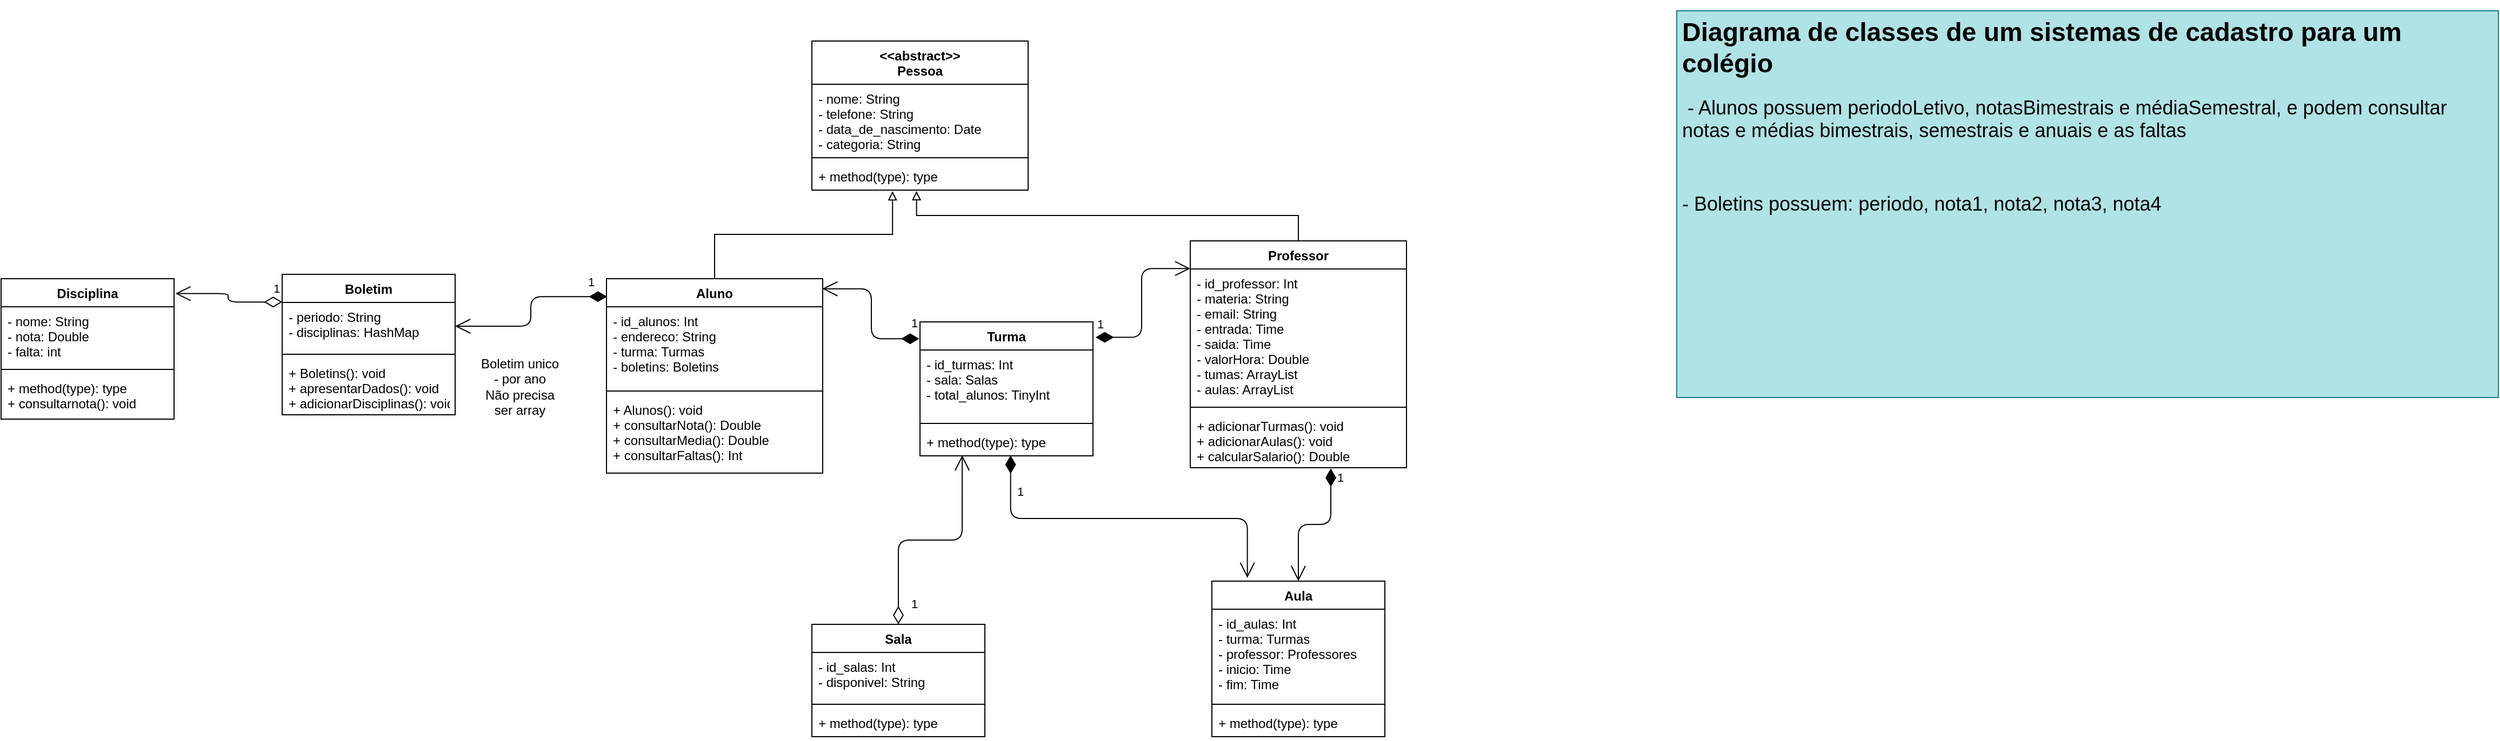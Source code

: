 <mxfile version="15.2.7" type="github">
  <diagram id="3gxOAMbR4RBR5quXN4Fo" name="Page-1">
    <mxGraphModel dx="2105" dy="579" grid="1" gridSize="10" guides="1" tooltips="1" connect="1" arrows="1" fold="1" page="1" pageScale="1" pageWidth="827" pageHeight="1169" math="0" shadow="0">
      <root>
        <mxCell id="0" />
        <mxCell id="1" parent="0" />
        <mxCell id="-NNz_gcLVpYp58dY2-dL-1" value="Turma" style="swimlane;fontStyle=1;align=center;verticalAlign=top;childLayout=stackLayout;horizontal=1;startSize=26;horizontalStack=0;resizeParent=1;resizeParentMax=0;resizeLast=0;collapsible=1;marginBottom=0;" parent="1" vertex="1">
          <mxGeometry x="120" y="800" width="160" height="124" as="geometry" />
        </mxCell>
        <mxCell id="-NNz_gcLVpYp58dY2-dL-2" value="- id_turmas: Int&#xa;- sala: Salas&#xa;- total_alunos: TinyInt" style="text;strokeColor=none;fillColor=none;align=left;verticalAlign=top;spacingLeft=4;spacingRight=4;overflow=hidden;rotatable=0;points=[[0,0.5],[1,0.5]];portConstraint=eastwest;" parent="-NNz_gcLVpYp58dY2-dL-1" vertex="1">
          <mxGeometry y="26" width="160" height="64" as="geometry" />
        </mxCell>
        <mxCell id="-NNz_gcLVpYp58dY2-dL-3" value="" style="line;strokeWidth=1;fillColor=none;align=left;verticalAlign=middle;spacingTop=-1;spacingLeft=3;spacingRight=3;rotatable=0;labelPosition=right;points=[];portConstraint=eastwest;" parent="-NNz_gcLVpYp58dY2-dL-1" vertex="1">
          <mxGeometry y="90" width="160" height="8" as="geometry" />
        </mxCell>
        <mxCell id="-NNz_gcLVpYp58dY2-dL-4" value="+ method(type): type" style="text;strokeColor=none;fillColor=none;align=left;verticalAlign=top;spacingLeft=4;spacingRight=4;overflow=hidden;rotatable=0;points=[[0,0.5],[1,0.5]];portConstraint=eastwest;" parent="-NNz_gcLVpYp58dY2-dL-1" vertex="1">
          <mxGeometry y="98" width="160" height="26" as="geometry" />
        </mxCell>
        <mxCell id="QVgde0wYcYvtslcCwDm_-1" value="Sala" style="swimlane;fontStyle=1;align=center;verticalAlign=top;childLayout=stackLayout;horizontal=1;startSize=26;horizontalStack=0;resizeParent=1;resizeParentMax=0;resizeLast=0;collapsible=1;marginBottom=0;" parent="1" vertex="1">
          <mxGeometry x="20" y="1080" width="160" height="104" as="geometry" />
        </mxCell>
        <mxCell id="QVgde0wYcYvtslcCwDm_-2" value="- id_salas: Int&#xa;- disponivel: String&#xa;" style="text;strokeColor=none;fillColor=none;align=left;verticalAlign=top;spacingLeft=4;spacingRight=4;overflow=hidden;rotatable=0;points=[[0,0.5],[1,0.5]];portConstraint=eastwest;" parent="QVgde0wYcYvtslcCwDm_-1" vertex="1">
          <mxGeometry y="26" width="160" height="44" as="geometry" />
        </mxCell>
        <mxCell id="QVgde0wYcYvtslcCwDm_-3" value="" style="line;strokeWidth=1;fillColor=none;align=left;verticalAlign=middle;spacingTop=-1;spacingLeft=3;spacingRight=3;rotatable=0;labelPosition=right;points=[];portConstraint=eastwest;" parent="QVgde0wYcYvtslcCwDm_-1" vertex="1">
          <mxGeometry y="70" width="160" height="8" as="geometry" />
        </mxCell>
        <mxCell id="QVgde0wYcYvtslcCwDm_-4" value="+ method(type): type" style="text;strokeColor=none;fillColor=none;align=left;verticalAlign=top;spacingLeft=4;spacingRight=4;overflow=hidden;rotatable=0;points=[[0,0.5],[1,0.5]];portConstraint=eastwest;" parent="QVgde0wYcYvtslcCwDm_-1" vertex="1">
          <mxGeometry y="78" width="160" height="26" as="geometry" />
        </mxCell>
        <mxCell id="QVgde0wYcYvtslcCwDm_-5" value="Aula" style="swimlane;fontStyle=1;align=center;verticalAlign=top;childLayout=stackLayout;horizontal=1;startSize=26;horizontalStack=0;resizeParent=1;resizeParentMax=0;resizeLast=0;collapsible=1;marginBottom=0;" parent="1" vertex="1">
          <mxGeometry x="390" y="1040" width="160" height="144" as="geometry" />
        </mxCell>
        <mxCell id="QVgde0wYcYvtslcCwDm_-6" value="- id_aulas: Int&#xa;- turma: Turmas&#xa;- professor: Professores&#xa;- inicio: Time&#xa;- fim: Time&#xa;" style="text;strokeColor=none;fillColor=none;align=left;verticalAlign=top;spacingLeft=4;spacingRight=4;overflow=hidden;rotatable=0;points=[[0,0.5],[1,0.5]];portConstraint=eastwest;" parent="QVgde0wYcYvtslcCwDm_-5" vertex="1">
          <mxGeometry y="26" width="160" height="84" as="geometry" />
        </mxCell>
        <mxCell id="QVgde0wYcYvtslcCwDm_-7" value="" style="line;strokeWidth=1;fillColor=none;align=left;verticalAlign=middle;spacingTop=-1;spacingLeft=3;spacingRight=3;rotatable=0;labelPosition=right;points=[];portConstraint=eastwest;" parent="QVgde0wYcYvtslcCwDm_-5" vertex="1">
          <mxGeometry y="110" width="160" height="8" as="geometry" />
        </mxCell>
        <mxCell id="QVgde0wYcYvtslcCwDm_-8" value="+ method(type): type" style="text;strokeColor=none;fillColor=none;align=left;verticalAlign=top;spacingLeft=4;spacingRight=4;overflow=hidden;rotatable=0;points=[[0,0.5],[1,0.5]];portConstraint=eastwest;" parent="QVgde0wYcYvtslcCwDm_-5" vertex="1">
          <mxGeometry y="118" width="160" height="26" as="geometry" />
        </mxCell>
        <mxCell id="nOvZRza75PGBeKDB9BoI-12" style="edgeStyle=orthogonalEdgeStyle;rounded=0;orthogonalLoop=1;jettySize=auto;html=1;entryX=0.484;entryY=1.033;entryDx=0;entryDy=0;entryPerimeter=0;endArrow=block;endFill=0;" parent="1" source="QVgde0wYcYvtslcCwDm_-9" target="nOvZRza75PGBeKDB9BoI-10" edge="1">
          <mxGeometry relative="1" as="geometry" />
        </mxCell>
        <mxCell id="QVgde0wYcYvtslcCwDm_-9" value="Professor" style="swimlane;fontStyle=1;align=center;verticalAlign=top;childLayout=stackLayout;horizontal=1;startSize=26;horizontalStack=0;resizeParent=1;resizeParentMax=0;resizeLast=0;collapsible=1;marginBottom=0;" parent="1" vertex="1">
          <mxGeometry x="370" y="725" width="200" height="210" as="geometry" />
        </mxCell>
        <mxCell id="QVgde0wYcYvtslcCwDm_-10" value="- id_professor: Int&#xa;- materia: String&#xa;- email: String&#xa;- entrada: Time&#xa;- saida: Time&#xa;- valorHora: Double&#xa;- tumas: ArrayList&#xa;- aulas: ArrayList" style="text;strokeColor=none;fillColor=none;align=left;verticalAlign=top;spacingLeft=4;spacingRight=4;overflow=hidden;rotatable=0;points=[[0,0.5],[1,0.5]];portConstraint=eastwest;" parent="QVgde0wYcYvtslcCwDm_-9" vertex="1">
          <mxGeometry y="26" width="200" height="124" as="geometry" />
        </mxCell>
        <mxCell id="QVgde0wYcYvtslcCwDm_-11" value="" style="line;strokeWidth=1;fillColor=none;align=left;verticalAlign=middle;spacingTop=-1;spacingLeft=3;spacingRight=3;rotatable=0;labelPosition=right;points=[];portConstraint=eastwest;" parent="QVgde0wYcYvtslcCwDm_-9" vertex="1">
          <mxGeometry y="150" width="200" height="8" as="geometry" />
        </mxCell>
        <mxCell id="QVgde0wYcYvtslcCwDm_-12" value="+ adicionarTurmas(): void&#xa;+ adicionarAulas(): void&#xa;+ calcularSalario(): Double" style="text;strokeColor=none;fillColor=none;align=left;verticalAlign=top;spacingLeft=4;spacingRight=4;overflow=hidden;rotatable=0;points=[[0,0.5],[1,0.5]];portConstraint=eastwest;" parent="QVgde0wYcYvtslcCwDm_-9" vertex="1">
          <mxGeometry y="158" width="200" height="52" as="geometry" />
        </mxCell>
        <mxCell id="nOvZRza75PGBeKDB9BoI-11" style="edgeStyle=orthogonalEdgeStyle;rounded=0;orthogonalLoop=1;jettySize=auto;html=1;entryX=0.373;entryY=1.038;entryDx=0;entryDy=0;entryPerimeter=0;endArrow=block;endFill=0;" parent="1" source="QVgde0wYcYvtslcCwDm_-17" target="nOvZRza75PGBeKDB9BoI-10" edge="1">
          <mxGeometry relative="1" as="geometry" />
        </mxCell>
        <mxCell id="QVgde0wYcYvtslcCwDm_-17" value="Aluno" style="swimlane;fontStyle=1;align=center;verticalAlign=top;childLayout=stackLayout;horizontal=1;startSize=26;horizontalStack=0;resizeParent=1;resizeParentMax=0;resizeLast=0;collapsible=1;marginBottom=0;" parent="1" vertex="1">
          <mxGeometry x="-170" y="760" width="200" height="180" as="geometry" />
        </mxCell>
        <mxCell id="nOvZRza75PGBeKDB9BoI-19" value="- id_alunos: Int&#xa;- endereco: String&#xa;- turma: Turmas&#xa;- boletins: Boletins&#xa;" style="text;strokeColor=none;fillColor=none;align=left;verticalAlign=top;spacingLeft=4;spacingRight=4;overflow=hidden;rotatable=0;points=[[0,0.5],[1,0.5]];portConstraint=eastwest;" parent="QVgde0wYcYvtslcCwDm_-17" vertex="1">
          <mxGeometry y="26" width="200" height="74" as="geometry" />
        </mxCell>
        <mxCell id="QVgde0wYcYvtslcCwDm_-19" value="" style="line;strokeWidth=1;fillColor=none;align=left;verticalAlign=middle;spacingTop=-1;spacingLeft=3;spacingRight=3;rotatable=0;labelPosition=right;points=[];portConstraint=eastwest;" parent="QVgde0wYcYvtslcCwDm_-17" vertex="1">
          <mxGeometry y="100" width="200" height="8" as="geometry" />
        </mxCell>
        <mxCell id="QVgde0wYcYvtslcCwDm_-20" value="+ Alunos(): void&#xa;+ consultarNota(): Double&#xa;+ consultarMedia(): Double&#xa;+ consultarFaltas(): Int" style="text;strokeColor=none;fillColor=none;align=left;verticalAlign=top;spacingLeft=4;spacingRight=4;overflow=hidden;rotatable=0;points=[[0,0.5],[1,0.5]];portConstraint=eastwest;" parent="QVgde0wYcYvtslcCwDm_-17" vertex="1">
          <mxGeometry y="108" width="200" height="72" as="geometry" />
        </mxCell>
        <mxCell id="nOvZRza75PGBeKDB9BoI-1" value="&lt;h1 align=&quot;left&quot;&gt;Diagrama de classes de um sistemas de cadastro para um colégio&lt;br&gt;&lt;/h1&gt;&lt;p align=&quot;left&quot;&gt;&lt;span style=&quot;font-size: 18px&quot;&gt;&amp;nbsp;- Alunos possuem periodoLetivo, notasBimestrais e médiaSemestral, e podem consultar notas e médias bimestrais, semestrais e anuais e as faltas&lt;/span&gt;&lt;/p&gt;&lt;p align=&quot;left&quot;&gt;&lt;span style=&quot;font-size: 18px&quot;&gt;&lt;br&gt;&lt;/span&gt;&lt;/p&gt;&lt;p align=&quot;left&quot;&gt;&lt;span style=&quot;font-size: 18px&quot;&gt;- Boletins possuem: periodo, nota1, nota2, nota3, nota4&lt;/span&gt;&lt;/p&gt;" style="text;html=1;strokeColor=#0e8088;fillColor=#b0e3e6;spacing=5;spacingTop=-20;whiteSpace=wrap;overflow=hidden;rounded=0;align=left;" parent="1" vertex="1">
          <mxGeometry x="820" y="512" width="760" height="358" as="geometry" />
        </mxCell>
        <mxCell id="nOvZRza75PGBeKDB9BoI-7" value="&lt;&lt;abstract&gt;&gt;&#xa;Pessoa" style="swimlane;fontStyle=1;align=center;verticalAlign=top;childLayout=stackLayout;horizontal=1;startSize=40;horizontalStack=0;resizeParent=1;resizeParentMax=0;resizeLast=0;collapsible=1;marginBottom=0;" parent="1" vertex="1">
          <mxGeometry x="20" y="540" width="200" height="138" as="geometry" />
        </mxCell>
        <mxCell id="nOvZRza75PGBeKDB9BoI-8" value="- nome: String&#xa;- telefone: String&#xa;- data_de_nascimento: Date&#xa;- categoria: String&#xa;" style="text;strokeColor=none;fillColor=none;align=left;verticalAlign=top;spacingLeft=4;spacingRight=4;overflow=hidden;rotatable=0;points=[[0,0.5],[1,0.5]];portConstraint=eastwest;" parent="nOvZRza75PGBeKDB9BoI-7" vertex="1">
          <mxGeometry y="40" width="200" height="64" as="geometry" />
        </mxCell>
        <mxCell id="nOvZRza75PGBeKDB9BoI-9" value="" style="line;strokeWidth=1;fillColor=none;align=left;verticalAlign=middle;spacingTop=-1;spacingLeft=3;spacingRight=3;rotatable=0;labelPosition=right;points=[];portConstraint=eastwest;" parent="nOvZRza75PGBeKDB9BoI-7" vertex="1">
          <mxGeometry y="104" width="200" height="8" as="geometry" />
        </mxCell>
        <mxCell id="nOvZRza75PGBeKDB9BoI-10" value="+ method(type): type" style="text;strokeColor=none;fillColor=none;align=left;verticalAlign=top;spacingLeft=4;spacingRight=4;overflow=hidden;rotatable=0;points=[[0,0.5],[1,0.5]];portConstraint=eastwest;" parent="nOvZRza75PGBeKDB9BoI-7" vertex="1">
          <mxGeometry y="112" width="200" height="26" as="geometry" />
        </mxCell>
        <mxCell id="nOvZRza75PGBeKDB9BoI-13" value="Boletim" style="swimlane;fontStyle=1;align=center;verticalAlign=top;childLayout=stackLayout;horizontal=1;startSize=26;horizontalStack=0;resizeParent=1;resizeParentMax=0;resizeLast=0;collapsible=1;marginBottom=0;" parent="1" vertex="1">
          <mxGeometry x="-470" y="756" width="160" height="130" as="geometry" />
        </mxCell>
        <mxCell id="nOvZRza75PGBeKDB9BoI-14" value="- periodo: String&#xa;- disciplinas: HashMap" style="text;strokeColor=none;fillColor=none;align=left;verticalAlign=top;spacingLeft=4;spacingRight=4;overflow=hidden;rotatable=0;points=[[0,0.5],[1,0.5]];portConstraint=eastwest;" parent="nOvZRza75PGBeKDB9BoI-13" vertex="1">
          <mxGeometry y="26" width="160" height="44" as="geometry" />
        </mxCell>
        <mxCell id="nOvZRza75PGBeKDB9BoI-15" value="" style="line;strokeWidth=1;fillColor=none;align=left;verticalAlign=middle;spacingTop=-1;spacingLeft=3;spacingRight=3;rotatable=0;labelPosition=right;points=[];portConstraint=eastwest;" parent="nOvZRza75PGBeKDB9BoI-13" vertex="1">
          <mxGeometry y="70" width="160" height="8" as="geometry" />
        </mxCell>
        <mxCell id="nOvZRza75PGBeKDB9BoI-16" value="+ Boletins(): void&#xa;+ apresentarDados(): void&#xa;+ adicionarDisciplinas(): void" style="text;strokeColor=none;fillColor=none;align=left;verticalAlign=top;spacingLeft=4;spacingRight=4;overflow=hidden;rotatable=0;points=[[0,0.5],[1,0.5]];portConstraint=eastwest;" parent="nOvZRza75PGBeKDB9BoI-13" vertex="1">
          <mxGeometry y="78" width="160" height="52" as="geometry" />
        </mxCell>
        <mxCell id="nOvZRza75PGBeKDB9BoI-18" value="1" style="endArrow=open;html=1;endSize=12;startArrow=diamondThin;startSize=14;startFill=1;edgeStyle=orthogonalEdgeStyle;align=left;verticalAlign=bottom;exitX=0.003;exitY=0.092;exitDx=0;exitDy=0;entryX=1;entryY=0.5;entryDx=0;entryDy=0;exitPerimeter=0;" parent="1" source="QVgde0wYcYvtslcCwDm_-17" target="nOvZRza75PGBeKDB9BoI-14" edge="1">
          <mxGeometry x="-0.764" y="-5" relative="1" as="geometry">
            <mxPoint x="-173.4" y="903.882" as="sourcePoint" />
            <mxPoint x="10" y="740" as="targetPoint" />
            <mxPoint as="offset" />
          </mxGeometry>
        </mxCell>
        <mxCell id="nOvZRza75PGBeKDB9BoI-22" value="1" style="endArrow=open;html=1;endSize=12;startArrow=diamondThin;startSize=14;startFill=1;edgeStyle=orthogonalEdgeStyle;align=left;verticalAlign=bottom;exitX=-0.004;exitY=0.126;exitDx=0;exitDy=0;exitPerimeter=0;entryX=0.998;entryY=0.052;entryDx=0;entryDy=0;entryPerimeter=0;" parent="1" source="-NNz_gcLVpYp58dY2-dL-1" target="QVgde0wYcYvtslcCwDm_-17" edge="1">
          <mxGeometry x="-0.863" y="-6" relative="1" as="geometry">
            <mxPoint x="-160" y="1050" as="sourcePoint" />
            <mxPoint y="1050" as="targetPoint" />
            <mxPoint as="offset" />
          </mxGeometry>
        </mxCell>
        <mxCell id="nOvZRza75PGBeKDB9BoI-23" value="1" style="endArrow=open;html=1;endSize=12;startArrow=diamondThin;startSize=14;startFill=1;edgeStyle=orthogonalEdgeStyle;align=left;verticalAlign=bottom;exitX=1.015;exitY=0.115;exitDx=0;exitDy=0;exitPerimeter=0;entryX=0;entryY=0.122;entryDx=0;entryDy=0;entryPerimeter=0;" parent="1" source="-NNz_gcLVpYp58dY2-dL-1" target="QVgde0wYcYvtslcCwDm_-9" edge="1">
          <mxGeometry x="-1" y="3" relative="1" as="geometry">
            <mxPoint x="190" y="1090" as="sourcePoint" />
            <mxPoint x="280" y="920" as="targetPoint" />
          </mxGeometry>
        </mxCell>
        <mxCell id="nOvZRza75PGBeKDB9BoI-24" value="1" style="endArrow=open;html=1;endSize=12;startArrow=diamondThin;startSize=14;startFill=0;edgeStyle=orthogonalEdgeStyle;align=left;verticalAlign=bottom;exitX=0.5;exitY=0;exitDx=0;exitDy=0;entryX=0.244;entryY=0.977;entryDx=0;entryDy=0;entryPerimeter=0;" parent="1" source="QVgde0wYcYvtslcCwDm_-1" target="-NNz_gcLVpYp58dY2-dL-4" edge="1">
          <mxGeometry x="-0.904" y="-10" relative="1" as="geometry">
            <mxPoint x="150" y="1050" as="sourcePoint" />
            <mxPoint x="310" y="1050" as="targetPoint" />
            <mxPoint as="offset" />
          </mxGeometry>
        </mxCell>
        <mxCell id="nOvZRza75PGBeKDB9BoI-26" value="1" style="endArrow=open;html=1;endSize=12;startArrow=diamondThin;startSize=14;startFill=1;edgeStyle=orthogonalEdgeStyle;align=left;verticalAlign=bottom;exitX=0.65;exitY=1.014;exitDx=0;exitDy=0;exitPerimeter=0;entryX=0.5;entryY=0;entryDx=0;entryDy=0;" parent="1" source="QVgde0wYcYvtslcCwDm_-12" target="QVgde0wYcYvtslcCwDm_-5" edge="1">
          <mxGeometry x="-0.744" y="4" relative="1" as="geometry">
            <mxPoint x="380" y="1000" as="sourcePoint" />
            <mxPoint x="540" y="1000" as="targetPoint" />
            <mxPoint as="offset" />
          </mxGeometry>
        </mxCell>
        <mxCell id="nOvZRza75PGBeKDB9BoI-27" value="1" style="endArrow=open;html=1;endSize=12;startArrow=diamondThin;startSize=14;startFill=1;edgeStyle=orthogonalEdgeStyle;align=left;verticalAlign=bottom;exitX=0.524;exitY=0.984;exitDx=0;exitDy=0;exitPerimeter=0;entryX=0.205;entryY=-0.021;entryDx=0;entryDy=0;entryPerimeter=0;" parent="1" source="-NNz_gcLVpYp58dY2-dL-4" target="QVgde0wYcYvtslcCwDm_-5" edge="1">
          <mxGeometry x="-0.744" y="4" relative="1" as="geometry">
            <mxPoint x="255.8" y="984.676" as="sourcePoint" />
            <mxPoint x="280" y="1080" as="targetPoint" />
            <mxPoint as="offset" />
          </mxGeometry>
        </mxCell>
        <mxCell id="nOvZRza75PGBeKDB9BoI-28" value="Disciplina" style="swimlane;fontStyle=1;align=center;verticalAlign=top;childLayout=stackLayout;horizontal=1;startSize=26;horizontalStack=0;resizeParent=1;resizeParentMax=0;resizeLast=0;collapsible=1;marginBottom=0;" parent="1" vertex="1">
          <mxGeometry x="-730" y="760" width="160" height="130" as="geometry" />
        </mxCell>
        <mxCell id="nOvZRza75PGBeKDB9BoI-29" value="- nome: String&#xa;- nota: Double&#xa;- falta: int" style="text;strokeColor=none;fillColor=none;align=left;verticalAlign=top;spacingLeft=4;spacingRight=4;overflow=hidden;rotatable=0;points=[[0,0.5],[1,0.5]];portConstraint=eastwest;" parent="nOvZRza75PGBeKDB9BoI-28" vertex="1">
          <mxGeometry y="26" width="160" height="54" as="geometry" />
        </mxCell>
        <mxCell id="nOvZRza75PGBeKDB9BoI-30" value="" style="line;strokeWidth=1;fillColor=none;align=left;verticalAlign=middle;spacingTop=-1;spacingLeft=3;spacingRight=3;rotatable=0;labelPosition=right;points=[];portConstraint=eastwest;" parent="nOvZRza75PGBeKDB9BoI-28" vertex="1">
          <mxGeometry y="80" width="160" height="8" as="geometry" />
        </mxCell>
        <mxCell id="nOvZRza75PGBeKDB9BoI-31" value="+ method(type): type&#xa;+ consultarnota(): void" style="text;strokeColor=none;fillColor=none;align=left;verticalAlign=top;spacingLeft=4;spacingRight=4;overflow=hidden;rotatable=0;points=[[0,0.5],[1,0.5]];portConstraint=eastwest;" parent="nOvZRza75PGBeKDB9BoI-28" vertex="1">
          <mxGeometry y="88" width="160" height="42" as="geometry" />
        </mxCell>
        <mxCell id="nOvZRza75PGBeKDB9BoI-33" value="1" style="endArrow=open;html=1;endSize=12;startArrow=diamondThin;startSize=14;startFill=0;edgeStyle=orthogonalEdgeStyle;align=left;verticalAlign=bottom;exitX=0.001;exitY=0.197;exitDx=0;exitDy=0;exitPerimeter=0;entryX=1.008;entryY=0.106;entryDx=0;entryDy=0;entryPerimeter=0;" parent="1" source="nOvZRza75PGBeKDB9BoI-13" target="nOvZRza75PGBeKDB9BoI-28" edge="1">
          <mxGeometry x="-0.803" y="-4" relative="1" as="geometry">
            <mxPoint x="-570" y="820" as="sourcePoint" />
            <mxPoint x="-410" y="820" as="targetPoint" />
            <mxPoint as="offset" />
          </mxGeometry>
        </mxCell>
        <mxCell id="-TTRGA3O6PnuazYQy31A-1" value="Boletim unico - por ano&lt;br&gt;Não precisa ser array" style="text;html=1;strokeColor=none;fillColor=none;align=center;verticalAlign=middle;whiteSpace=wrap;rounded=0;" parent="1" vertex="1">
          <mxGeometry x="-290" y="850" width="80" height="20" as="geometry" />
        </mxCell>
      </root>
    </mxGraphModel>
  </diagram>
</mxfile>
